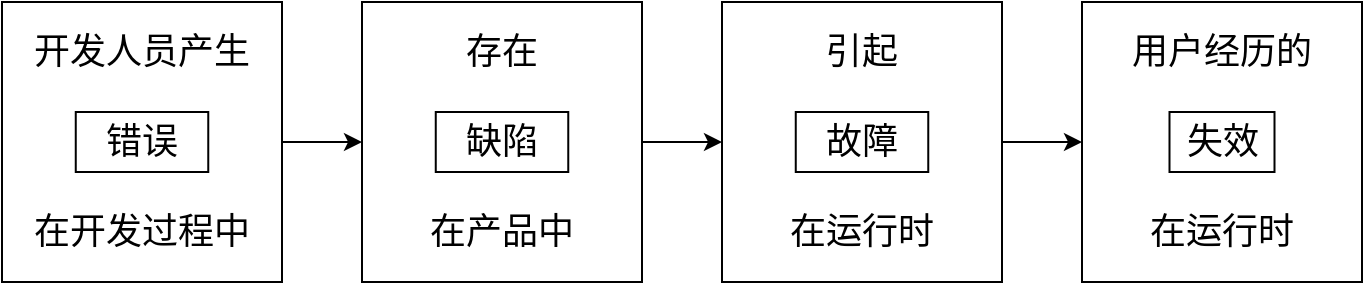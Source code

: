 <mxfile version="16.5.3" type="github">
  <diagram id="k7d90FoWIgRvxOmlKd5m" name="Page-1">
    <mxGraphModel dx="946" dy="645" grid="1" gridSize="10" guides="1" tooltips="1" connect="1" arrows="1" fold="1" page="1" pageScale="1" pageWidth="827" pageHeight="1169" math="0" shadow="0">
      <root>
        <mxCell id="0" />
        <mxCell id="1" parent="0" />
        <mxCell id="7cub_eCkVqfX928UKXEj-3" value="" style="group;verticalAlign=middle;" parent="1" vertex="1" connectable="0">
          <mxGeometry x="40" y="80" width="140" height="140" as="geometry" />
        </mxCell>
        <mxCell id="7cub_eCkVqfX928UKXEj-1" value="" style="whiteSpace=wrap;html=1;aspect=fixed;" parent="7cub_eCkVqfX928UKXEj-3" vertex="1">
          <mxGeometry width="140" height="140" as="geometry" />
        </mxCell>
        <mxCell id="7cub_eCkVqfX928UKXEj-2" value="" style="rounded=0;whiteSpace=wrap;html=1;align=center;" parent="7cub_eCkVqfX928UKXEj-3" vertex="1">
          <mxGeometry x="43.75" y="55" width="52.5" height="30" as="geometry" />
        </mxCell>
        <mxCell id="-8SoeZNI6l04YqkJUM7f-1" value="开发人员产生" style="text;html=1;strokeColor=none;fillColor=none;align=center;verticalAlign=middle;whiteSpace=wrap;rounded=0;fontSize=18;" parent="7cub_eCkVqfX928UKXEj-3" vertex="1">
          <mxGeometry x="10" y="10" width="120" height="30" as="geometry" />
        </mxCell>
        <mxCell id="-8SoeZNI6l04YqkJUM7f-2" value="在开发过程中" style="text;html=1;strokeColor=none;fillColor=none;align=center;verticalAlign=middle;whiteSpace=wrap;rounded=0;fontSize=18;" parent="7cub_eCkVqfX928UKXEj-3" vertex="1">
          <mxGeometry x="10" y="100" width="120" height="30" as="geometry" />
        </mxCell>
        <mxCell id="-8SoeZNI6l04YqkJUM7f-3" value="" style="group;verticalAlign=middle;" parent="1" vertex="1" connectable="0">
          <mxGeometry x="40" y="80" width="140" height="140" as="geometry" />
        </mxCell>
        <mxCell id="-8SoeZNI6l04YqkJUM7f-4" value="" style="whiteSpace=wrap;html=1;aspect=fixed;" parent="-8SoeZNI6l04YqkJUM7f-3" vertex="1">
          <mxGeometry width="140" height="140" as="geometry" />
        </mxCell>
        <mxCell id="-8SoeZNI6l04YqkJUM7f-5" value="&lt;font style=&quot;font-size: 18px&quot;&gt;错误&lt;/font&gt;" style="rounded=0;whiteSpace=wrap;html=1;align=center;" parent="-8SoeZNI6l04YqkJUM7f-3" vertex="1">
          <mxGeometry x="36.88" y="55" width="66.25" height="30" as="geometry" />
        </mxCell>
        <mxCell id="-8SoeZNI6l04YqkJUM7f-6" value="开发人员产生" style="text;html=1;strokeColor=none;fillColor=none;align=center;verticalAlign=middle;whiteSpace=wrap;rounded=0;fontSize=18;" parent="-8SoeZNI6l04YqkJUM7f-3" vertex="1">
          <mxGeometry x="10" y="10" width="120" height="30" as="geometry" />
        </mxCell>
        <mxCell id="-8SoeZNI6l04YqkJUM7f-7" value="在开发过程中" style="text;html=1;strokeColor=none;fillColor=none;align=center;verticalAlign=middle;whiteSpace=wrap;rounded=0;fontSize=18;" parent="-8SoeZNI6l04YqkJUM7f-3" vertex="1">
          <mxGeometry x="10" y="100" width="120" height="30" as="geometry" />
        </mxCell>
        <mxCell id="-8SoeZNI6l04YqkJUM7f-23" value="" style="group;verticalAlign=middle;" parent="1" vertex="1" connectable="0">
          <mxGeometry x="40" y="80" width="140" height="140" as="geometry" />
        </mxCell>
        <mxCell id="-8SoeZNI6l04YqkJUM7f-24" value="" style="whiteSpace=wrap;html=1;aspect=fixed;" parent="-8SoeZNI6l04YqkJUM7f-23" vertex="1">
          <mxGeometry width="140" height="140" as="geometry" />
        </mxCell>
        <mxCell id="-8SoeZNI6l04YqkJUM7f-25" value="" style="rounded=0;whiteSpace=wrap;html=1;align=center;" parent="-8SoeZNI6l04YqkJUM7f-23" vertex="1">
          <mxGeometry x="43.75" y="55" width="52.5" height="30" as="geometry" />
        </mxCell>
        <mxCell id="-8SoeZNI6l04YqkJUM7f-26" value="开发人员产生" style="text;html=1;strokeColor=none;fillColor=none;align=center;verticalAlign=middle;whiteSpace=wrap;rounded=0;fontSize=18;" parent="-8SoeZNI6l04YqkJUM7f-23" vertex="1">
          <mxGeometry x="10" y="10" width="120" height="30" as="geometry" />
        </mxCell>
        <mxCell id="-8SoeZNI6l04YqkJUM7f-27" value="在开发过程中" style="text;html=1;strokeColor=none;fillColor=none;align=center;verticalAlign=middle;whiteSpace=wrap;rounded=0;fontSize=18;" parent="-8SoeZNI6l04YqkJUM7f-23" vertex="1">
          <mxGeometry x="10" y="100" width="120" height="30" as="geometry" />
        </mxCell>
        <mxCell id="-8SoeZNI6l04YqkJUM7f-28" value="" style="group;verticalAlign=middle;" parent="1" vertex="1" connectable="0">
          <mxGeometry x="40" y="80" width="140" height="140" as="geometry" />
        </mxCell>
        <mxCell id="-8SoeZNI6l04YqkJUM7f-29" value="" style="whiteSpace=wrap;html=1;aspect=fixed;" parent="-8SoeZNI6l04YqkJUM7f-28" vertex="1">
          <mxGeometry width="140" height="140" as="geometry" />
        </mxCell>
        <mxCell id="-8SoeZNI6l04YqkJUM7f-30" value="&lt;font style=&quot;font-size: 18px&quot;&gt;错误&lt;/font&gt;" style="rounded=0;whiteSpace=wrap;html=1;align=center;" parent="-8SoeZNI6l04YqkJUM7f-28" vertex="1">
          <mxGeometry x="36.88" y="55" width="66.25" height="30" as="geometry" />
        </mxCell>
        <mxCell id="-8SoeZNI6l04YqkJUM7f-31" value="开发人员产生" style="text;html=1;strokeColor=none;fillColor=none;align=center;verticalAlign=middle;whiteSpace=wrap;rounded=0;fontSize=18;" parent="-8SoeZNI6l04YqkJUM7f-28" vertex="1">
          <mxGeometry x="10" y="10" width="120" height="30" as="geometry" />
        </mxCell>
        <mxCell id="-8SoeZNI6l04YqkJUM7f-32" value="在开发过程中" style="text;html=1;strokeColor=none;fillColor=none;align=center;verticalAlign=middle;whiteSpace=wrap;rounded=0;fontSize=18;" parent="-8SoeZNI6l04YqkJUM7f-28" vertex="1">
          <mxGeometry x="10" y="100" width="120" height="30" as="geometry" />
        </mxCell>
        <mxCell id="-8SoeZNI6l04YqkJUM7f-33" value="" style="group;verticalAlign=middle;" parent="1" vertex="1" connectable="0">
          <mxGeometry x="580" y="80" width="140" height="140" as="geometry" />
        </mxCell>
        <mxCell id="-8SoeZNI6l04YqkJUM7f-34" value="" style="whiteSpace=wrap;html=1;aspect=fixed;" parent="-8SoeZNI6l04YqkJUM7f-33" vertex="1">
          <mxGeometry width="140" height="140" as="geometry" />
        </mxCell>
        <mxCell id="-8SoeZNI6l04YqkJUM7f-35" value="&lt;font style=&quot;font-size: 18px&quot;&gt;失效&lt;/font&gt;" style="rounded=0;whiteSpace=wrap;html=1;align=center;" parent="-8SoeZNI6l04YqkJUM7f-33" vertex="1">
          <mxGeometry x="43.75" y="55" width="52.5" height="30" as="geometry" />
        </mxCell>
        <mxCell id="-8SoeZNI6l04YqkJUM7f-36" value="用户经历的" style="text;html=1;strokeColor=none;fillColor=none;align=center;verticalAlign=middle;whiteSpace=wrap;rounded=0;fontSize=18;" parent="-8SoeZNI6l04YqkJUM7f-33" vertex="1">
          <mxGeometry x="10" y="10" width="120" height="30" as="geometry" />
        </mxCell>
        <mxCell id="-8SoeZNI6l04YqkJUM7f-37" value="在运行时" style="text;html=1;strokeColor=none;fillColor=none;align=center;verticalAlign=middle;whiteSpace=wrap;rounded=0;fontSize=18;" parent="-8SoeZNI6l04YqkJUM7f-33" vertex="1">
          <mxGeometry x="10" y="100" width="120" height="30" as="geometry" />
        </mxCell>
        <mxCell id="-8SoeZNI6l04YqkJUM7f-38" value="" style="group;verticalAlign=middle;" parent="1" vertex="1" connectable="0">
          <mxGeometry x="400" y="80" width="140" height="140" as="geometry" />
        </mxCell>
        <mxCell id="-8SoeZNI6l04YqkJUM7f-39" value="" style="whiteSpace=wrap;html=1;aspect=fixed;" parent="-8SoeZNI6l04YqkJUM7f-38" vertex="1">
          <mxGeometry width="140" height="140" as="geometry" />
        </mxCell>
        <mxCell id="-8SoeZNI6l04YqkJUM7f-40" value="&lt;span style=&quot;font-size: 18px&quot;&gt;故障&lt;/span&gt;" style="rounded=0;whiteSpace=wrap;html=1;align=center;" parent="-8SoeZNI6l04YqkJUM7f-38" vertex="1">
          <mxGeometry x="36.88" y="55" width="66.25" height="30" as="geometry" />
        </mxCell>
        <mxCell id="-8SoeZNI6l04YqkJUM7f-41" value="引起" style="text;html=1;strokeColor=none;fillColor=none;align=center;verticalAlign=middle;whiteSpace=wrap;rounded=0;fontSize=18;" parent="-8SoeZNI6l04YqkJUM7f-38" vertex="1">
          <mxGeometry x="10" y="10" width="120" height="30" as="geometry" />
        </mxCell>
        <mxCell id="-8SoeZNI6l04YqkJUM7f-42" value="在运行时" style="text;html=1;strokeColor=none;fillColor=none;align=center;verticalAlign=middle;whiteSpace=wrap;rounded=0;fontSize=18;" parent="-8SoeZNI6l04YqkJUM7f-38" vertex="1">
          <mxGeometry x="10" y="100" width="120" height="30" as="geometry" />
        </mxCell>
        <mxCell id="-8SoeZNI6l04YqkJUM7f-43" value="" style="group;verticalAlign=middle;" parent="1" vertex="1" connectable="0">
          <mxGeometry x="220" y="80" width="140" height="140" as="geometry" />
        </mxCell>
        <mxCell id="-8SoeZNI6l04YqkJUM7f-44" value="" style="whiteSpace=wrap;html=1;aspect=fixed;" parent="-8SoeZNI6l04YqkJUM7f-43" vertex="1">
          <mxGeometry width="140" height="140" as="geometry" />
        </mxCell>
        <mxCell id="-8SoeZNI6l04YqkJUM7f-45" value="" style="rounded=0;whiteSpace=wrap;html=1;align=center;" parent="-8SoeZNI6l04YqkJUM7f-43" vertex="1">
          <mxGeometry x="43.75" y="55" width="52.5" height="30" as="geometry" />
        </mxCell>
        <mxCell id="-8SoeZNI6l04YqkJUM7f-46" value="开发人员产生" style="text;html=1;strokeColor=none;fillColor=none;align=center;verticalAlign=middle;whiteSpace=wrap;rounded=0;fontSize=18;" parent="-8SoeZNI6l04YqkJUM7f-43" vertex="1">
          <mxGeometry x="10" y="10" width="120" height="30" as="geometry" />
        </mxCell>
        <mxCell id="-8SoeZNI6l04YqkJUM7f-47" value="在开发过程中" style="text;html=1;strokeColor=none;fillColor=none;align=center;verticalAlign=middle;whiteSpace=wrap;rounded=0;fontSize=18;" parent="-8SoeZNI6l04YqkJUM7f-43" vertex="1">
          <mxGeometry x="10" y="100" width="120" height="30" as="geometry" />
        </mxCell>
        <mxCell id="-8SoeZNI6l04YqkJUM7f-48" value="" style="group;verticalAlign=middle;" parent="1" vertex="1" connectable="0">
          <mxGeometry x="220" y="80" width="140" height="140" as="geometry" />
        </mxCell>
        <mxCell id="-8SoeZNI6l04YqkJUM7f-49" value="" style="whiteSpace=wrap;html=1;aspect=fixed;" parent="-8SoeZNI6l04YqkJUM7f-48" vertex="1">
          <mxGeometry width="140" height="140" as="geometry" />
        </mxCell>
        <mxCell id="-8SoeZNI6l04YqkJUM7f-50" value="&lt;span style=&quot;font-size: 18px&quot;&gt;缺陷&lt;/span&gt;" style="rounded=0;whiteSpace=wrap;html=1;align=center;" parent="-8SoeZNI6l04YqkJUM7f-48" vertex="1">
          <mxGeometry x="36.88" y="55" width="66.25" height="30" as="geometry" />
        </mxCell>
        <mxCell id="-8SoeZNI6l04YqkJUM7f-51" value="存在" style="text;html=1;strokeColor=none;fillColor=none;align=center;verticalAlign=middle;whiteSpace=wrap;rounded=0;fontSize=18;" parent="-8SoeZNI6l04YqkJUM7f-48" vertex="1">
          <mxGeometry x="10" y="10" width="120" height="30" as="geometry" />
        </mxCell>
        <mxCell id="-8SoeZNI6l04YqkJUM7f-52" value="在产品中" style="text;html=1;strokeColor=none;fillColor=none;align=center;verticalAlign=middle;whiteSpace=wrap;rounded=0;fontSize=18;" parent="-8SoeZNI6l04YqkJUM7f-48" vertex="1">
          <mxGeometry x="10" y="100" width="120" height="30" as="geometry" />
        </mxCell>
        <mxCell id="W4by2xUBmUWkn2aWc4Zv-2" value="" style="endArrow=classic;html=1;rounded=0;exitX=1;exitY=0.5;exitDx=0;exitDy=0;entryX=0;entryY=0.5;entryDx=0;entryDy=0;" edge="1" parent="1" source="-8SoeZNI6l04YqkJUM7f-39" target="-8SoeZNI6l04YqkJUM7f-34">
          <mxGeometry width="50" height="50" relative="1" as="geometry">
            <mxPoint x="390" y="210" as="sourcePoint" />
            <mxPoint x="440" y="160" as="targetPoint" />
          </mxGeometry>
        </mxCell>
        <mxCell id="W4by2xUBmUWkn2aWc4Zv-3" value="" style="endArrow=classic;html=1;rounded=0;exitX=1;exitY=0.5;exitDx=0;exitDy=0;entryX=0;entryY=0.5;entryDx=0;entryDy=0;" edge="1" parent="1" source="-8SoeZNI6l04YqkJUM7f-49" target="-8SoeZNI6l04YqkJUM7f-39">
          <mxGeometry width="50" height="50" relative="1" as="geometry">
            <mxPoint x="370" y="170" as="sourcePoint" />
            <mxPoint x="440" y="160" as="targetPoint" />
          </mxGeometry>
        </mxCell>
        <mxCell id="W4by2xUBmUWkn2aWc4Zv-4" value="" style="endArrow=classic;html=1;rounded=0;exitX=1;exitY=0.5;exitDx=0;exitDy=0;" edge="1" parent="1" source="-8SoeZNI6l04YqkJUM7f-29">
          <mxGeometry width="50" height="50" relative="1" as="geometry">
            <mxPoint x="390" y="210" as="sourcePoint" />
            <mxPoint x="220" y="150" as="targetPoint" />
          </mxGeometry>
        </mxCell>
      </root>
    </mxGraphModel>
  </diagram>
</mxfile>
